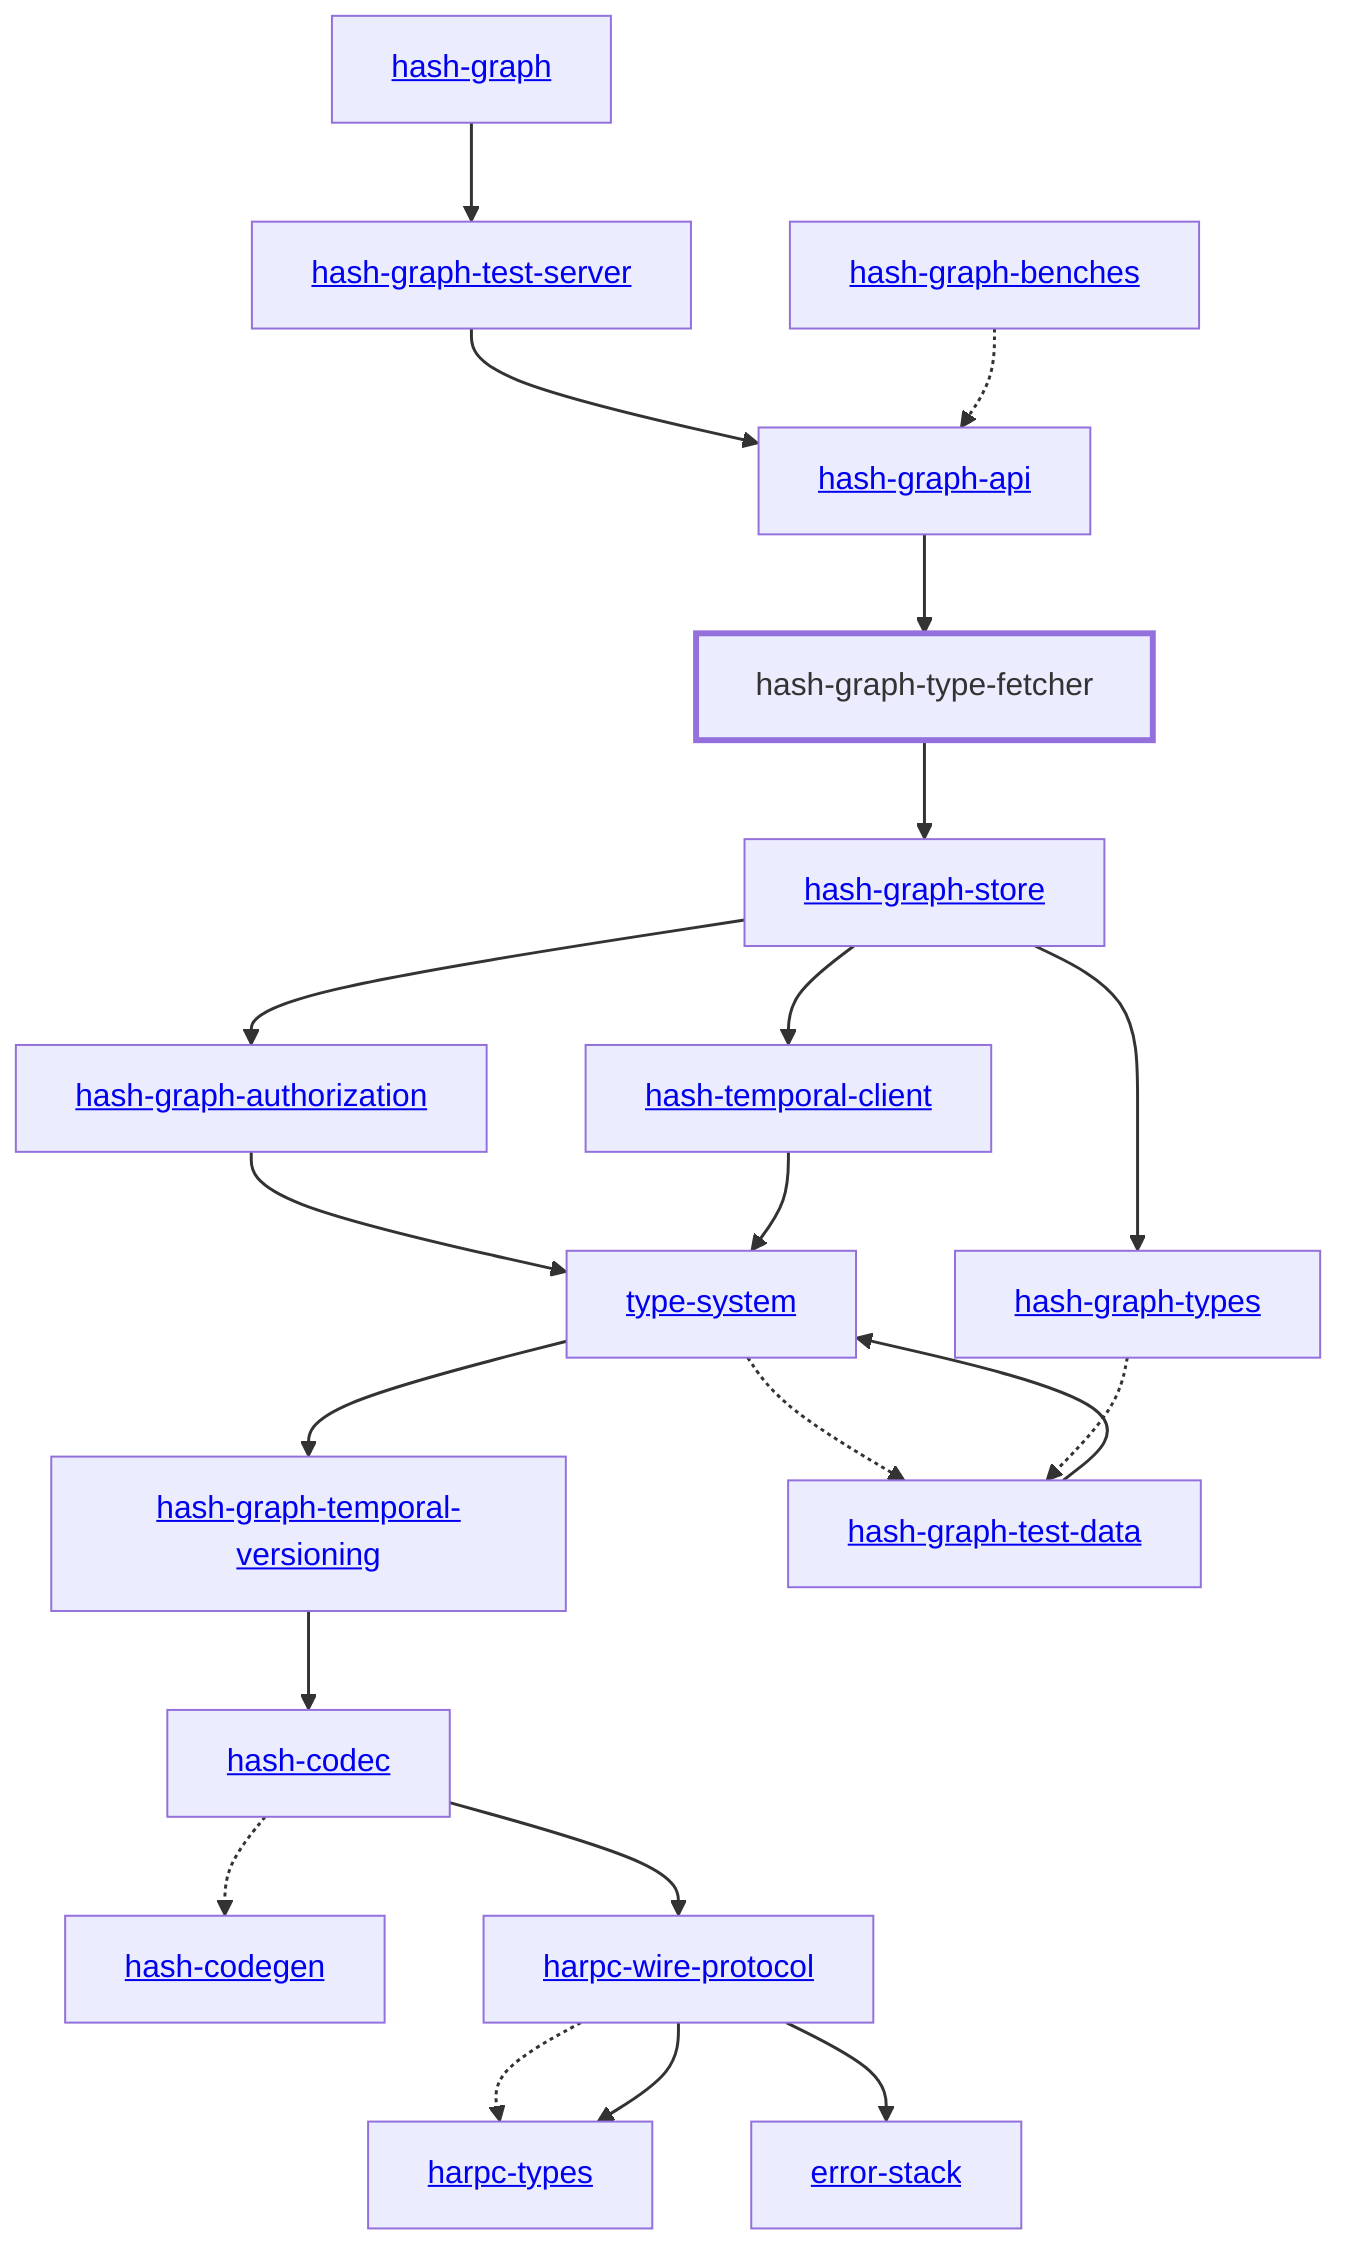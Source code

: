 graph TD
    linkStyle default stroke-width:1.5px
    classDef default stroke-width:1px
    classDef root stroke-width:3px
    classDef dev stroke-width:1px
    classDef build stroke-width:1px
    %% Legend
    %% --> : Normal dependency
    %% -.-> : Dev dependency
    %% ---> : Build dependency
    0[<a href="../hash_graph">hash-graph</a>]
    1[<a href="../type_system">type-system</a>]
    2[<a href="../hash_codec">hash-codec</a>]
    3[<a href="../hash_codegen">hash-codegen</a>]
    4[<a href="../hash_graph_api">hash-graph-api</a>]
    5[<a href="../hash_graph_authorization">hash-graph-authorization</a>]
    6[<a href="../hash_graph_store">hash-graph-store</a>]
    7[<a href="../hash_graph_temporal_versioning">hash-graph-temporal-versioning</a>]
    8[<a href="../hash_graph_test_server">hash-graph-test-server</a>]
    9[hash-graph-type-fetcher]
    class 9 root
    10[<a href="../hash_graph_types">hash-graph-types</a>]
    11[<a href="../harpc_types">harpc-types</a>]
    12[<a href="../harpc_wire_protocol">harpc-wire-protocol</a>]
    13[<a href="../hash_temporal_client">hash-temporal-client</a>]
    14[<a href="../error_stack">error-stack</a>]
    15[<a href="../hash_graph_benches">hash-graph-benches</a>]
    16[<a href="../hash_graph_test_data">hash-graph-test-data</a>]
    0 --> 8
    1 --> 7
    1 -.-> 16
    2 -.-> 3
    2 --> 12
    4 --> 9
    5 --> 1
    6 --> 5
    6 --> 10
    6 --> 13
    7 --> 2
    8 --> 4
    9 --> 6
    10 -.-> 16
    12 -.-> 11
    12 --> 11
    12 --> 14
    13 --> 1
    15 -.-> 4
    16 --> 1